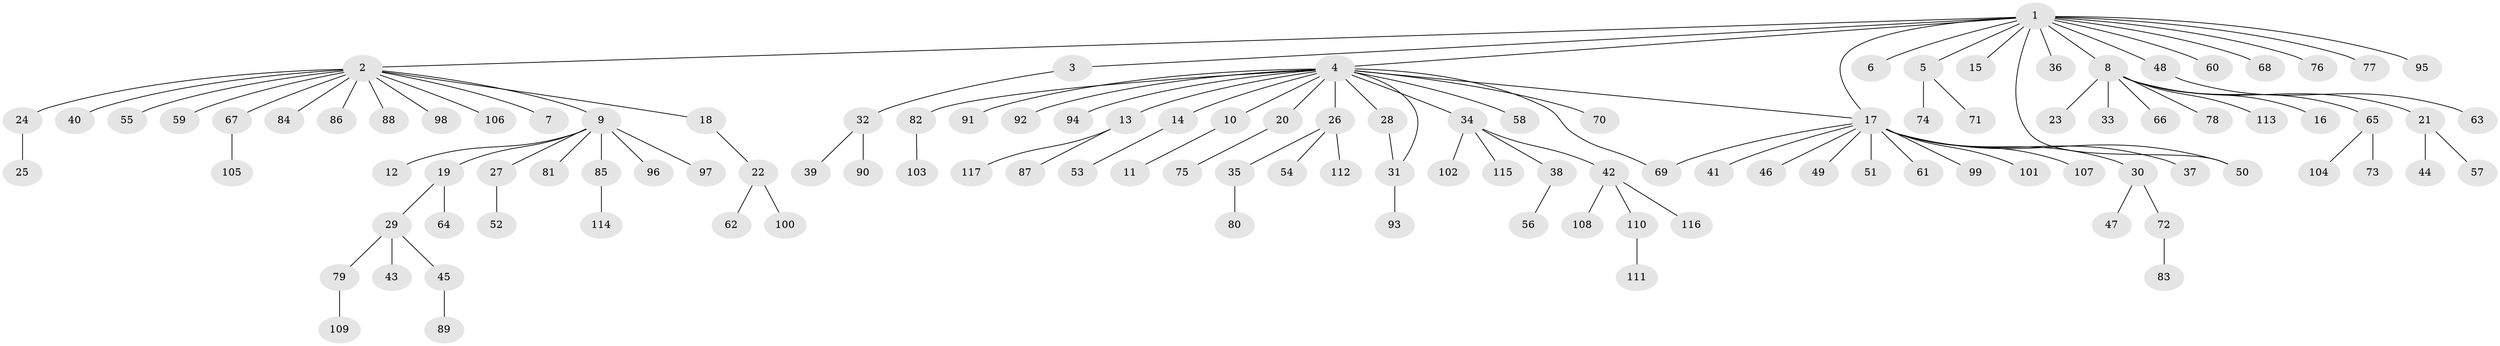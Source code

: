 // coarse degree distribution, {15: 0.011363636363636364, 13: 0.022727272727272728, 2: 0.14772727272727273, 16: 0.011363636363636364, 1: 0.7272727272727273, 10: 0.011363636363636364, 7: 0.011363636363636364, 5: 0.011363636363636364, 3: 0.03409090909090909, 4: 0.011363636363636364}
// Generated by graph-tools (version 1.1) at 2025/23/03/03/25 07:23:55]
// undirected, 117 vertices, 120 edges
graph export_dot {
graph [start="1"]
  node [color=gray90,style=filled];
  1;
  2;
  3;
  4;
  5;
  6;
  7;
  8;
  9;
  10;
  11;
  12;
  13;
  14;
  15;
  16;
  17;
  18;
  19;
  20;
  21;
  22;
  23;
  24;
  25;
  26;
  27;
  28;
  29;
  30;
  31;
  32;
  33;
  34;
  35;
  36;
  37;
  38;
  39;
  40;
  41;
  42;
  43;
  44;
  45;
  46;
  47;
  48;
  49;
  50;
  51;
  52;
  53;
  54;
  55;
  56;
  57;
  58;
  59;
  60;
  61;
  62;
  63;
  64;
  65;
  66;
  67;
  68;
  69;
  70;
  71;
  72;
  73;
  74;
  75;
  76;
  77;
  78;
  79;
  80;
  81;
  82;
  83;
  84;
  85;
  86;
  87;
  88;
  89;
  90;
  91;
  92;
  93;
  94;
  95;
  96;
  97;
  98;
  99;
  100;
  101;
  102;
  103;
  104;
  105;
  106;
  107;
  108;
  109;
  110;
  111;
  112;
  113;
  114;
  115;
  116;
  117;
  1 -- 2;
  1 -- 3;
  1 -- 4;
  1 -- 5;
  1 -- 6;
  1 -- 8;
  1 -- 15;
  1 -- 17;
  1 -- 36;
  1 -- 48;
  1 -- 50;
  1 -- 60;
  1 -- 68;
  1 -- 76;
  1 -- 77;
  1 -- 95;
  2 -- 7;
  2 -- 9;
  2 -- 18;
  2 -- 24;
  2 -- 40;
  2 -- 55;
  2 -- 59;
  2 -- 67;
  2 -- 84;
  2 -- 86;
  2 -- 88;
  2 -- 98;
  2 -- 106;
  3 -- 32;
  4 -- 10;
  4 -- 13;
  4 -- 14;
  4 -- 17;
  4 -- 20;
  4 -- 26;
  4 -- 28;
  4 -- 31;
  4 -- 34;
  4 -- 58;
  4 -- 69;
  4 -- 70;
  4 -- 82;
  4 -- 91;
  4 -- 92;
  4 -- 94;
  5 -- 71;
  5 -- 74;
  8 -- 16;
  8 -- 21;
  8 -- 23;
  8 -- 33;
  8 -- 65;
  8 -- 66;
  8 -- 78;
  8 -- 113;
  9 -- 12;
  9 -- 19;
  9 -- 27;
  9 -- 81;
  9 -- 85;
  9 -- 96;
  9 -- 97;
  10 -- 11;
  13 -- 87;
  13 -- 117;
  14 -- 53;
  17 -- 30;
  17 -- 37;
  17 -- 41;
  17 -- 46;
  17 -- 49;
  17 -- 50;
  17 -- 51;
  17 -- 61;
  17 -- 69;
  17 -- 99;
  17 -- 101;
  17 -- 107;
  18 -- 22;
  19 -- 29;
  19 -- 64;
  20 -- 75;
  21 -- 44;
  21 -- 57;
  22 -- 62;
  22 -- 100;
  24 -- 25;
  26 -- 35;
  26 -- 54;
  26 -- 112;
  27 -- 52;
  28 -- 31;
  29 -- 43;
  29 -- 45;
  29 -- 79;
  30 -- 47;
  30 -- 72;
  31 -- 93;
  32 -- 39;
  32 -- 90;
  34 -- 38;
  34 -- 42;
  34 -- 102;
  34 -- 115;
  35 -- 80;
  38 -- 56;
  42 -- 108;
  42 -- 110;
  42 -- 116;
  45 -- 89;
  48 -- 63;
  65 -- 73;
  65 -- 104;
  67 -- 105;
  72 -- 83;
  79 -- 109;
  82 -- 103;
  85 -- 114;
  110 -- 111;
}

